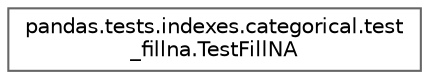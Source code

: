 digraph "Graphical Class Hierarchy"
{
 // LATEX_PDF_SIZE
  bgcolor="transparent";
  edge [fontname=Helvetica,fontsize=10,labelfontname=Helvetica,labelfontsize=10];
  node [fontname=Helvetica,fontsize=10,shape=box,height=0.2,width=0.4];
  rankdir="LR";
  Node0 [id="Node000000",label="pandas.tests.indexes.categorical.test\l_fillna.TestFillNA",height=0.2,width=0.4,color="grey40", fillcolor="white", style="filled",URL="$d1/df8/classpandas_1_1tests_1_1indexes_1_1categorical_1_1test__fillna_1_1TestFillNA.html",tooltip=" "];
}
